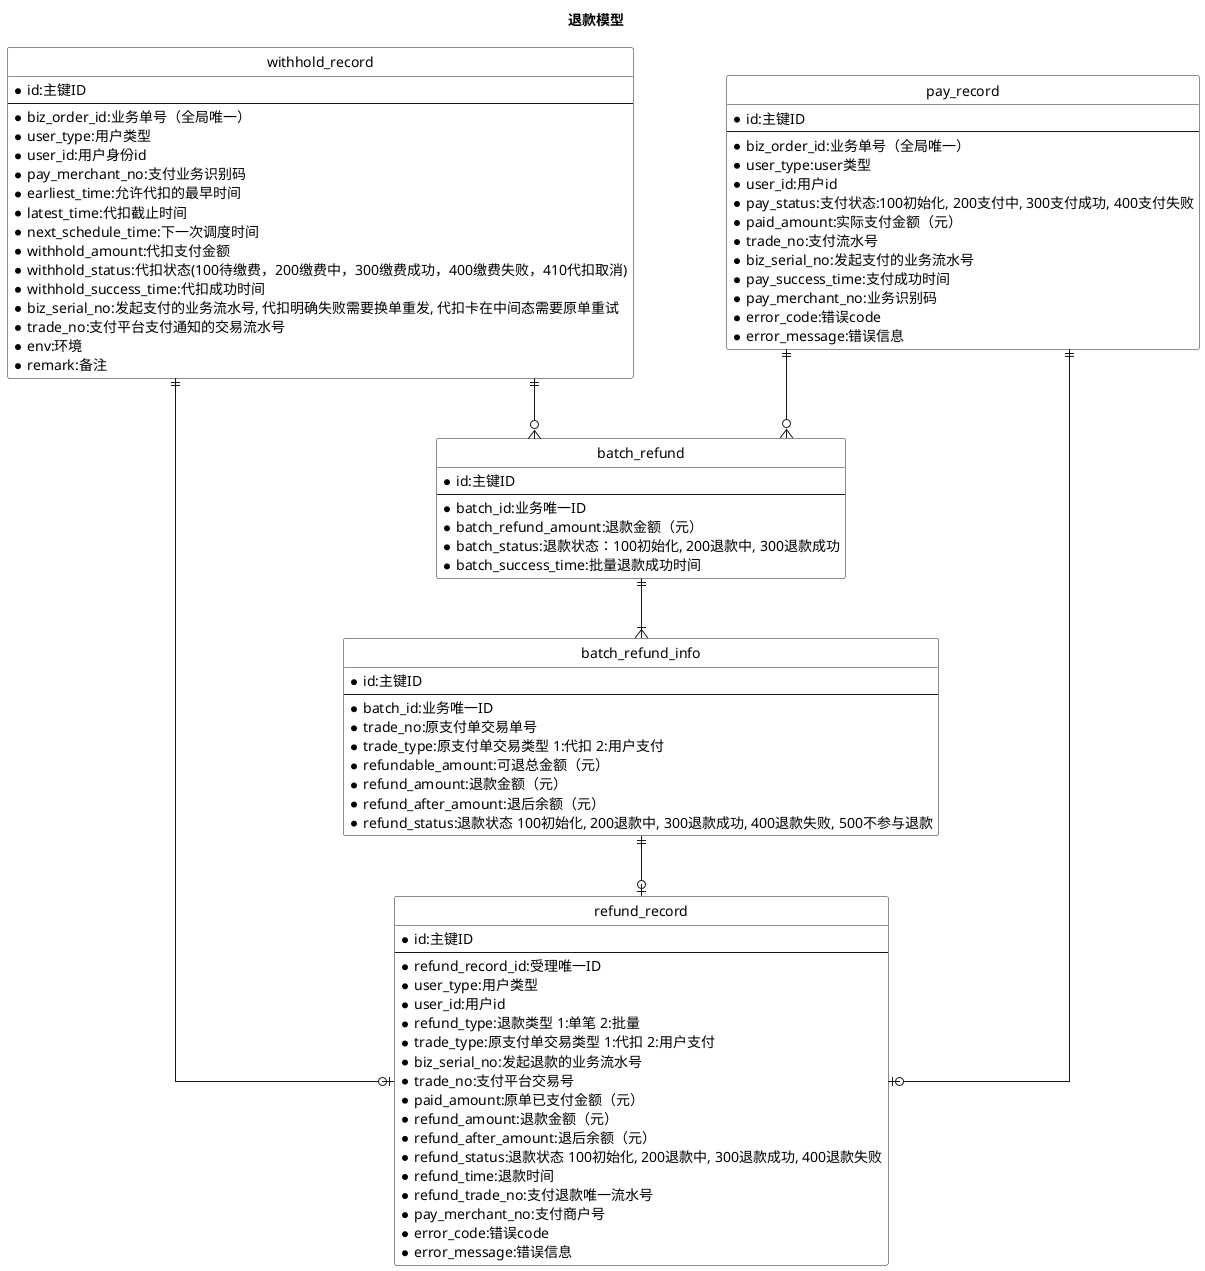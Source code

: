@startuml

title 退款模型

'隐藏类标'
hide circle

'使用直线'
skinparam linetype ortho
'设置实体背景颜色为白色'
skinparam classBackgroundColor white

entity "batch_refund" {
*id:主键ID
--
*batch_id:业务唯一ID
*batch_refund_amount:退款金额（元）
*batch_status:退款状态：100初始化, 200退款中, 300退款成功
*batch_success_time:批量退款成功时间
}

entity "batch_refund_info" {
*id:主键ID
--
*batch_id:业务唯一ID
*trade_no:原支付单交易单号
*trade_type:原支付单交易类型 1:代扣 2:用户支付
*refundable_amount:可退总金额（元）
*refund_amount:退款金额（元）
*refund_after_amount:退后余额（元）
*refund_status:退款状态 100初始化, 200退款中, 300退款成功, 400退款失败, 500不参与退款
}

entity "refund_record" {
*id:主键ID
--
*refund_record_id:受理唯一ID
*user_type:用户类型
*user_id:用户id
*refund_type:退款类型 1:单笔 2:批量
*trade_type:原支付单交易类型 1:代扣 2:用户支付
*biz_serial_no:发起退款的业务流水号
*trade_no:支付平台交易号
*paid_amount:原单已支付金额（元）
*refund_amount:退款金额（元）
*refund_after_amount:退后余额（元）
*refund_status:退款状态 100初始化, 200退款中, 300退款成功, 400退款失败
*refund_time:退款时间
*refund_trade_no:支付退款唯一流水号
*pay_merchant_no:支付商户号
*error_code:错误code
*error_message:错误信息
}

entity "withhold_record" {
*id:主键ID
--
*biz_order_id:业务单号（全局唯一）
*user_type:用户类型
*user_id:用户身份id
*pay_merchant_no:支付业务识别码
*earliest_time:允许代扣的最早时间
*latest_time:代扣截止时间
*next_schedule_time:下一次调度时间
*withhold_amount:代扣支付金额
*withhold_status:代扣状态(100待缴费，200缴费中，300缴费成功，400缴费失败，410代扣取消)
*withhold_success_time:代扣成功时间
*biz_serial_no:发起支付的业务流水号, 代扣明确失败需要换单重发, 代扣卡在中间态需要原单重试
*trade_no:支付平台支付通知的交易流水号
*env:环境
*remark:备注
}

entity "pay_record" {
*id:主键ID
--
*biz_order_id:业务单号（全局唯一）
*user_type:user类型
*user_id:用户id
*pay_status:支付状态:100初始化, 200支付中, 300支付成功, 400支付失败
*paid_amount:实际支付金额（元）
*trade_no:支付流水号
*biz_serial_no:发起支付的业务流水号
*pay_success_time:支付成功时间
*pay_merchant_no:业务识别码
*error_code:错误code
*error_message:错误信息
}

'一对多'
batch_refund ||--|{ batch_refund_info
'一对0或1'
batch_refund_info ||--o| refund_record
'一对0或1'
withhold_record ||--o| refund_record
'一对0或1'
pay_record ||--o| refund_record
'一对0或多'
withhold_record ||--o{ batch_refund
'一对0或多'
pay_record ||--o{ batch_refund

@enduml
